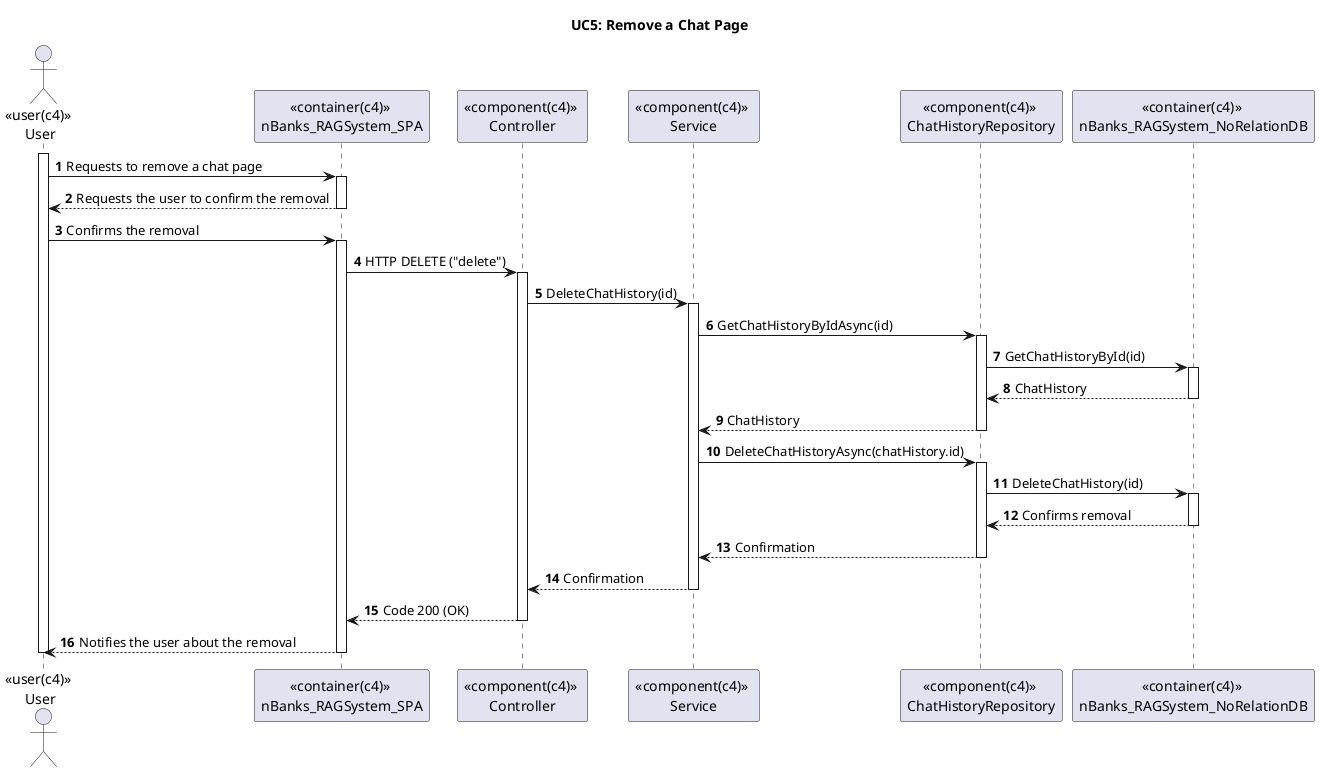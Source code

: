 @startuml

title UC5: Remove a Chat Page


autonumber

actor "<<user(c4)>> \nUser" as user
participant "<<container(c4)>> \nnBanks_RAGSystem_SPA" as sys
participant "<<component(c4)>> \nController" as controller
participant "<<component(c4)>> \nService" as service
participant "<<component(c4)>> \nChatHistoryRepository" as repository
participant "<<container(c4)>> \nnBanks_RAGSystem_NoRelationDB" as db1

activate user
user -> sys : Requests to remove a chat page
activate sys
sys --> user: Requests the user to confirm the removal
deactivate sys
user -> sys : Confirms the removal
activate sys
sys -> controller: HTTP DELETE ("delete")
activate controller
controller -> service: DeleteChatHistory(id)
activate service
service -> repository: GetChatHistoryByIdAsync(id)
activate repository
repository -> db1: GetChatHistoryById(id)
activate db1
db1 --> repository: ChatHistory
deactivate db1
repository --> service: ChatHistory
deactivate repository
service -> repository: DeleteChatHistoryAsync(chatHistory.id)
activate repository
repository -> db1: DeleteChatHistory(id)
activate db1
db1 --> repository: Confirms removal
deactivate db1
repository --> service: Confirmation
deactivate repository
service --> controller: Confirmation
deactivate service
controller --> sys: Code 200 (OK)
deactivate controller
sys --> user: Notifies the user about the removal
deactivate sys
deactivate user

@enduml